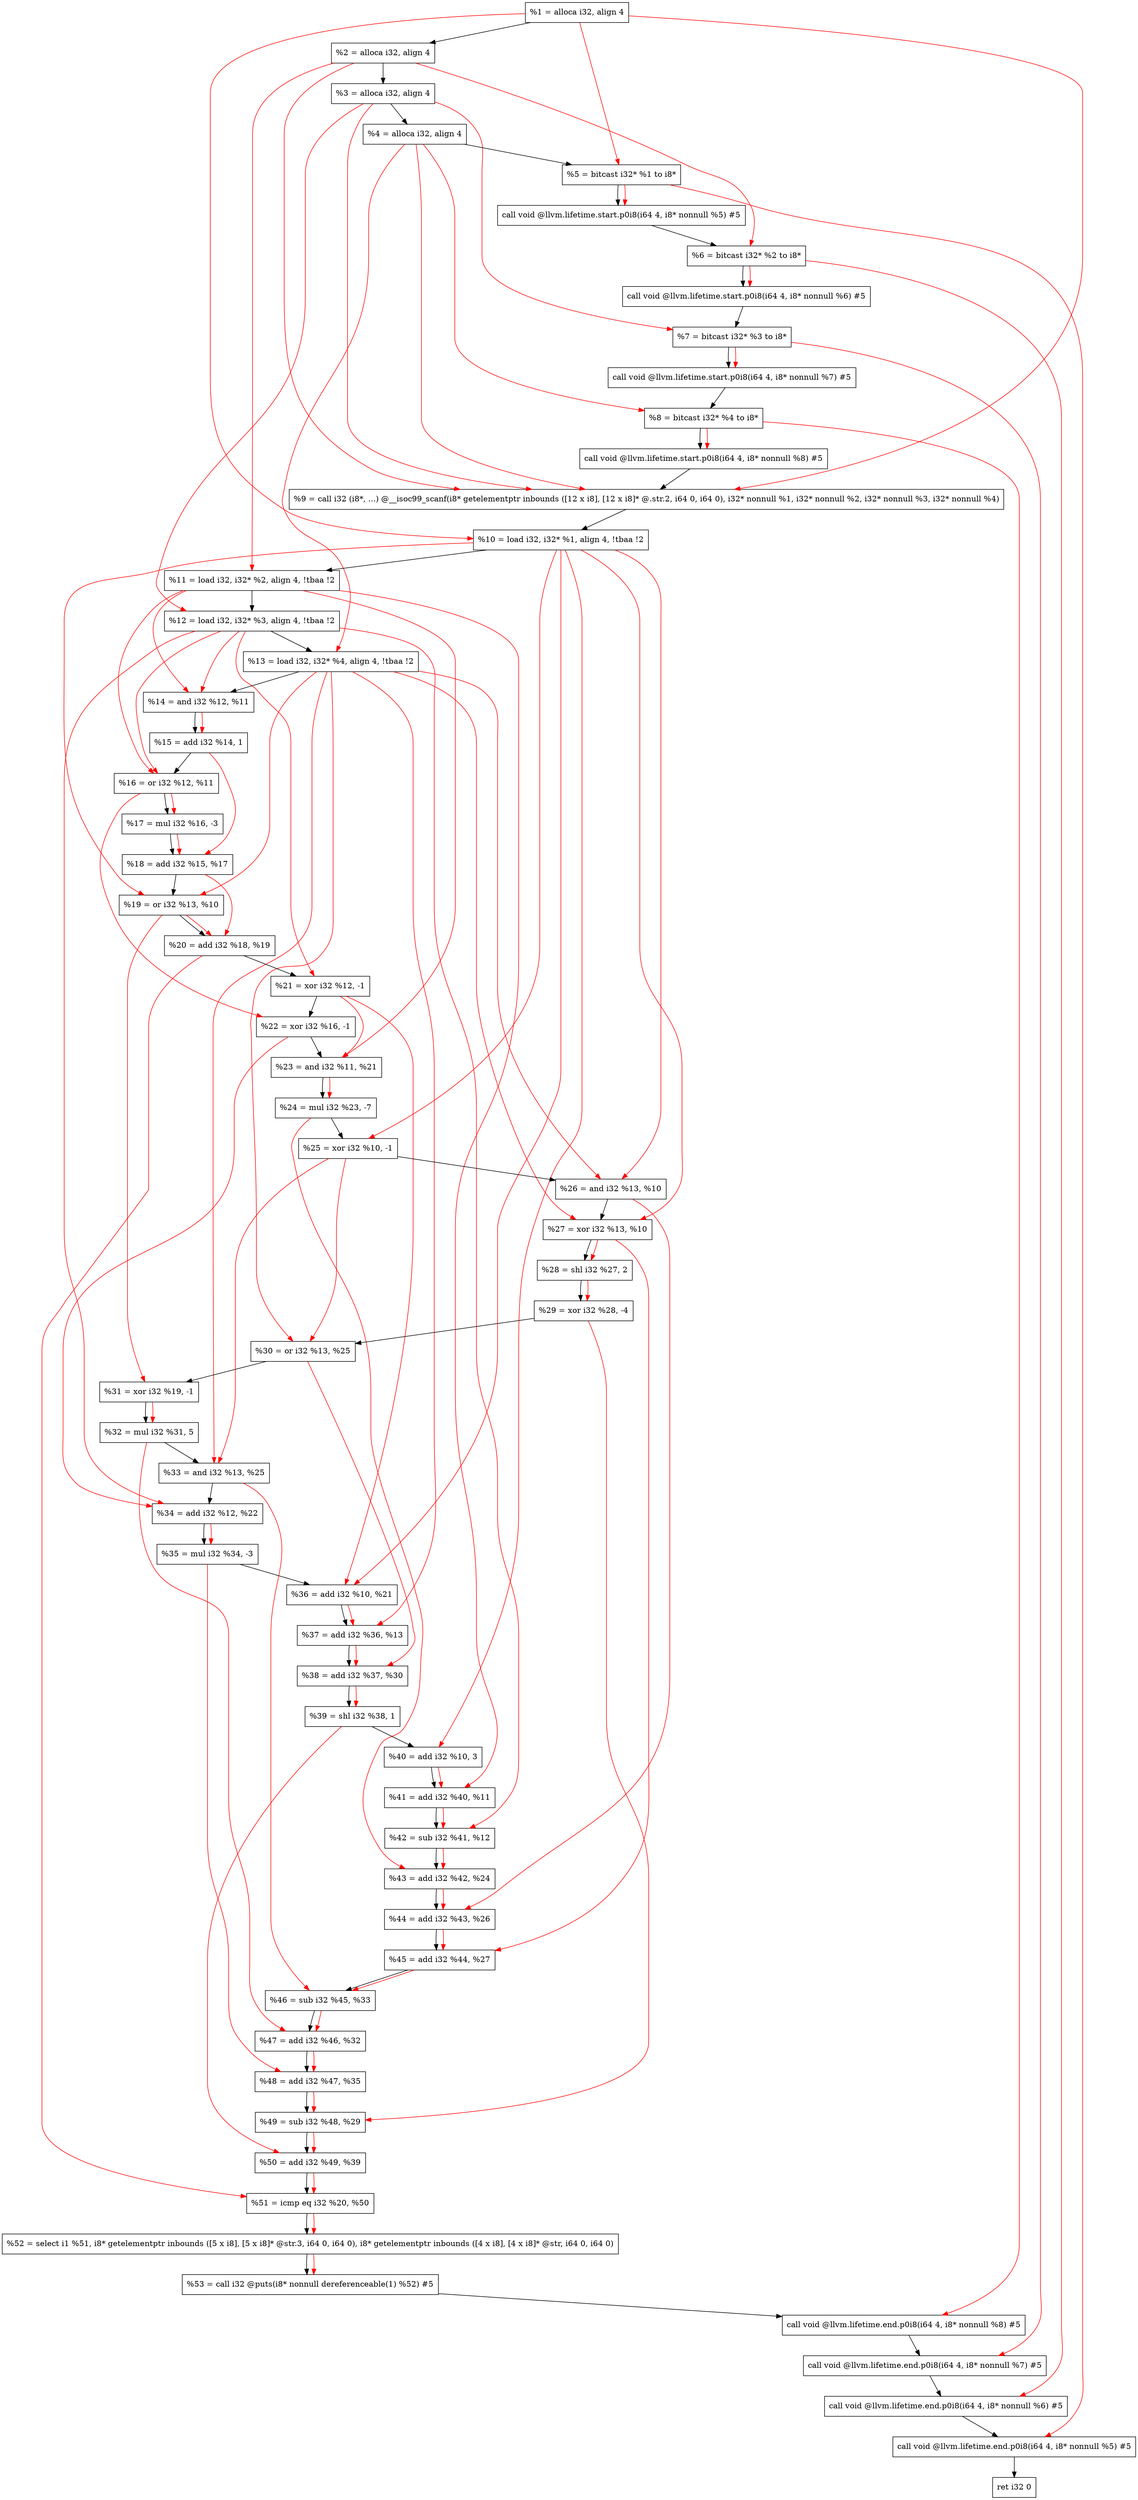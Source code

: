 digraph "DFG for'main' function" {
	Node0x2332b08[shape=record, label="  %1 = alloca i32, align 4"];
	Node0x2332b88[shape=record, label="  %2 = alloca i32, align 4"];
	Node0x2332c18[shape=record, label="  %3 = alloca i32, align 4"];
	Node0x2332c78[shape=record, label="  %4 = alloca i32, align 4"];
	Node0x2332d28[shape=record, label="  %5 = bitcast i32* %1 to i8*"];
	Node0x2333158[shape=record, label="  call void @llvm.lifetime.start.p0i8(i64 4, i8* nonnull %5) #5"];
	Node0x2333238[shape=record, label="  %6 = bitcast i32* %2 to i8*"];
	Node0x2333338[shape=record, label="  call void @llvm.lifetime.start.p0i8(i64 4, i8* nonnull %6) #5"];
	Node0x23333f8[shape=record, label="  %7 = bitcast i32* %3 to i8*"];
	Node0x23334a8[shape=record, label="  call void @llvm.lifetime.start.p0i8(i64 4, i8* nonnull %7) #5"];
	Node0x2333568[shape=record, label="  %8 = bitcast i32* %4 to i8*"];
	Node0x2333618[shape=record, label="  call void @llvm.lifetime.start.p0i8(i64 4, i8* nonnull %8) #5"];
	Node0x232dae0[shape=record, label="  %9 = call i32 (i8*, ...) @__isoc99_scanf(i8* getelementptr inbounds ([12 x i8], [12 x i8]* @.str.2, i64 0, i64 0), i32* nonnull %1, i32* nonnull %2, i32* nonnull %3, i32* nonnull %4)"];
	Node0x2333818[shape=record, label="  %10 = load i32, i32* %1, align 4, !tbaa !2"];
	Node0x2334788[shape=record, label="  %11 = load i32, i32* %2, align 4, !tbaa !2"];
	Node0x2334df8[shape=record, label="  %12 = load i32, i32* %3, align 4, !tbaa !2"];
	Node0x2334e58[shape=record, label="  %13 = load i32, i32* %4, align 4, !tbaa !2"];
	Node0x2334ed0[shape=record, label="  %14 = and i32 %12, %11"];
	Node0x2334f40[shape=record, label="  %15 = add i32 %14, 1"];
	Node0x2334fb0[shape=record, label="  %16 = or i32 %12, %11"];
	Node0x2335020[shape=record, label="  %17 = mul i32 %16, -3"];
	Node0x2335090[shape=record, label="  %18 = add i32 %15, %17"];
	Node0x2335100[shape=record, label="  %19 = or i32 %13, %10"];
	Node0x2335170[shape=record, label="  %20 = add i32 %18, %19"];
	Node0x23351e0[shape=record, label="  %21 = xor i32 %12, -1"];
	Node0x2335250[shape=record, label="  %22 = xor i32 %16, -1"];
	Node0x23352c0[shape=record, label="  %23 = and i32 %11, %21"];
	Node0x2335330[shape=record, label="  %24 = mul i32 %23, -7"];
	Node0x23353a0[shape=record, label="  %25 = xor i32 %10, -1"];
	Node0x2335410[shape=record, label="  %26 = and i32 %13, %10"];
	Node0x2335480[shape=record, label="  %27 = xor i32 %13, %10"];
	Node0x23354f0[shape=record, label="  %28 = shl i32 %27, 2"];
	Node0x2335560[shape=record, label="  %29 = xor i32 %28, -4"];
	Node0x23355d0[shape=record, label="  %30 = or i32 %13, %25"];
	Node0x2335640[shape=record, label="  %31 = xor i32 %19, -1"];
	Node0x23356b0[shape=record, label="  %32 = mul i32 %31, 5"];
	Node0x2335720[shape=record, label="  %33 = and i32 %13, %25"];
	Node0x2335790[shape=record, label="  %34 = add i32 %12, %22"];
	Node0x2335800[shape=record, label="  %35 = mul i32 %34, -3"];
	Node0x2335870[shape=record, label="  %36 = add i32 %10, %21"];
	Node0x23358e0[shape=record, label="  %37 = add i32 %36, %13"];
	Node0x2335950[shape=record, label="  %38 = add i32 %37, %30"];
	Node0x23359c0[shape=record, label="  %39 = shl i32 %38, 1"];
	Node0x2335a30[shape=record, label="  %40 = add i32 %10, 3"];
	Node0x2335aa0[shape=record, label="  %41 = add i32 %40, %11"];
	Node0x2335b10[shape=record, label="  %42 = sub i32 %41, %12"];
	Node0x2335b80[shape=record, label="  %43 = add i32 %42, %24"];
	Node0x2335bf0[shape=record, label="  %44 = add i32 %43, %26"];
	Node0x2335c60[shape=record, label="  %45 = add i32 %44, %27"];
	Node0x2335cd0[shape=record, label="  %46 = sub i32 %45, %33"];
	Node0x2335d40[shape=record, label="  %47 = add i32 %46, %32"];
	Node0x2335db0[shape=record, label="  %48 = add i32 %47, %35"];
	Node0x2335e20[shape=record, label="  %49 = sub i32 %48, %29"];
	Node0x2335e90[shape=record, label="  %50 = add i32 %49, %39"];
	Node0x2335f00[shape=record, label="  %51 = icmp eq i32 %20, %50"];
	Node0x22d28b8[shape=record, label="  %52 = select i1 %51, i8* getelementptr inbounds ([5 x i8], [5 x i8]* @str.3, i64 0, i64 0), i8* getelementptr inbounds ([4 x i8], [4 x i8]* @str, i64 0, i64 0)"];
	Node0x2335f90[shape=record, label="  %53 = call i32 @puts(i8* nonnull dereferenceable(1) %52) #5"];
	Node0x2336238[shape=record, label="  call void @llvm.lifetime.end.p0i8(i64 4, i8* nonnull %8) #5"];
	Node0x2336398[shape=record, label="  call void @llvm.lifetime.end.p0i8(i64 4, i8* nonnull %7) #5"];
	Node0x23364a8[shape=record, label="  call void @llvm.lifetime.end.p0i8(i64 4, i8* nonnull %6) #5"];
	Node0x23365b8[shape=record, label="  call void @llvm.lifetime.end.p0i8(i64 4, i8* nonnull %5) #5"];
	Node0x2336678[shape=record, label="  ret i32 0"];
	Node0x2332b08 -> Node0x2332b88;
	Node0x2332b88 -> Node0x2332c18;
	Node0x2332c18 -> Node0x2332c78;
	Node0x2332c78 -> Node0x2332d28;
	Node0x2332d28 -> Node0x2333158;
	Node0x2333158 -> Node0x2333238;
	Node0x2333238 -> Node0x2333338;
	Node0x2333338 -> Node0x23333f8;
	Node0x23333f8 -> Node0x23334a8;
	Node0x23334a8 -> Node0x2333568;
	Node0x2333568 -> Node0x2333618;
	Node0x2333618 -> Node0x232dae0;
	Node0x232dae0 -> Node0x2333818;
	Node0x2333818 -> Node0x2334788;
	Node0x2334788 -> Node0x2334df8;
	Node0x2334df8 -> Node0x2334e58;
	Node0x2334e58 -> Node0x2334ed0;
	Node0x2334ed0 -> Node0x2334f40;
	Node0x2334f40 -> Node0x2334fb0;
	Node0x2334fb0 -> Node0x2335020;
	Node0x2335020 -> Node0x2335090;
	Node0x2335090 -> Node0x2335100;
	Node0x2335100 -> Node0x2335170;
	Node0x2335170 -> Node0x23351e0;
	Node0x23351e0 -> Node0x2335250;
	Node0x2335250 -> Node0x23352c0;
	Node0x23352c0 -> Node0x2335330;
	Node0x2335330 -> Node0x23353a0;
	Node0x23353a0 -> Node0x2335410;
	Node0x2335410 -> Node0x2335480;
	Node0x2335480 -> Node0x23354f0;
	Node0x23354f0 -> Node0x2335560;
	Node0x2335560 -> Node0x23355d0;
	Node0x23355d0 -> Node0x2335640;
	Node0x2335640 -> Node0x23356b0;
	Node0x23356b0 -> Node0x2335720;
	Node0x2335720 -> Node0x2335790;
	Node0x2335790 -> Node0x2335800;
	Node0x2335800 -> Node0x2335870;
	Node0x2335870 -> Node0x23358e0;
	Node0x23358e0 -> Node0x2335950;
	Node0x2335950 -> Node0x23359c0;
	Node0x23359c0 -> Node0x2335a30;
	Node0x2335a30 -> Node0x2335aa0;
	Node0x2335aa0 -> Node0x2335b10;
	Node0x2335b10 -> Node0x2335b80;
	Node0x2335b80 -> Node0x2335bf0;
	Node0x2335bf0 -> Node0x2335c60;
	Node0x2335c60 -> Node0x2335cd0;
	Node0x2335cd0 -> Node0x2335d40;
	Node0x2335d40 -> Node0x2335db0;
	Node0x2335db0 -> Node0x2335e20;
	Node0x2335e20 -> Node0x2335e90;
	Node0x2335e90 -> Node0x2335f00;
	Node0x2335f00 -> Node0x22d28b8;
	Node0x22d28b8 -> Node0x2335f90;
	Node0x2335f90 -> Node0x2336238;
	Node0x2336238 -> Node0x2336398;
	Node0x2336398 -> Node0x23364a8;
	Node0x23364a8 -> Node0x23365b8;
	Node0x23365b8 -> Node0x2336678;
edge [color=red]
	Node0x2332b08 -> Node0x2332d28;
	Node0x2332d28 -> Node0x2333158;
	Node0x2332b88 -> Node0x2333238;
	Node0x2333238 -> Node0x2333338;
	Node0x2332c18 -> Node0x23333f8;
	Node0x23333f8 -> Node0x23334a8;
	Node0x2332c78 -> Node0x2333568;
	Node0x2333568 -> Node0x2333618;
	Node0x2332b08 -> Node0x232dae0;
	Node0x2332b88 -> Node0x232dae0;
	Node0x2332c18 -> Node0x232dae0;
	Node0x2332c78 -> Node0x232dae0;
	Node0x2332b08 -> Node0x2333818;
	Node0x2332b88 -> Node0x2334788;
	Node0x2332c18 -> Node0x2334df8;
	Node0x2332c78 -> Node0x2334e58;
	Node0x2334df8 -> Node0x2334ed0;
	Node0x2334788 -> Node0x2334ed0;
	Node0x2334ed0 -> Node0x2334f40;
	Node0x2334df8 -> Node0x2334fb0;
	Node0x2334788 -> Node0x2334fb0;
	Node0x2334fb0 -> Node0x2335020;
	Node0x2334f40 -> Node0x2335090;
	Node0x2335020 -> Node0x2335090;
	Node0x2334e58 -> Node0x2335100;
	Node0x2333818 -> Node0x2335100;
	Node0x2335090 -> Node0x2335170;
	Node0x2335100 -> Node0x2335170;
	Node0x2334df8 -> Node0x23351e0;
	Node0x2334fb0 -> Node0x2335250;
	Node0x2334788 -> Node0x23352c0;
	Node0x23351e0 -> Node0x23352c0;
	Node0x23352c0 -> Node0x2335330;
	Node0x2333818 -> Node0x23353a0;
	Node0x2334e58 -> Node0x2335410;
	Node0x2333818 -> Node0x2335410;
	Node0x2334e58 -> Node0x2335480;
	Node0x2333818 -> Node0x2335480;
	Node0x2335480 -> Node0x23354f0;
	Node0x23354f0 -> Node0x2335560;
	Node0x2334e58 -> Node0x23355d0;
	Node0x23353a0 -> Node0x23355d0;
	Node0x2335100 -> Node0x2335640;
	Node0x2335640 -> Node0x23356b0;
	Node0x2334e58 -> Node0x2335720;
	Node0x23353a0 -> Node0x2335720;
	Node0x2334df8 -> Node0x2335790;
	Node0x2335250 -> Node0x2335790;
	Node0x2335790 -> Node0x2335800;
	Node0x2333818 -> Node0x2335870;
	Node0x23351e0 -> Node0x2335870;
	Node0x2335870 -> Node0x23358e0;
	Node0x2334e58 -> Node0x23358e0;
	Node0x23358e0 -> Node0x2335950;
	Node0x23355d0 -> Node0x2335950;
	Node0x2335950 -> Node0x23359c0;
	Node0x2333818 -> Node0x2335a30;
	Node0x2335a30 -> Node0x2335aa0;
	Node0x2334788 -> Node0x2335aa0;
	Node0x2335aa0 -> Node0x2335b10;
	Node0x2334df8 -> Node0x2335b10;
	Node0x2335b10 -> Node0x2335b80;
	Node0x2335330 -> Node0x2335b80;
	Node0x2335b80 -> Node0x2335bf0;
	Node0x2335410 -> Node0x2335bf0;
	Node0x2335bf0 -> Node0x2335c60;
	Node0x2335480 -> Node0x2335c60;
	Node0x2335c60 -> Node0x2335cd0;
	Node0x2335720 -> Node0x2335cd0;
	Node0x2335cd0 -> Node0x2335d40;
	Node0x23356b0 -> Node0x2335d40;
	Node0x2335d40 -> Node0x2335db0;
	Node0x2335800 -> Node0x2335db0;
	Node0x2335db0 -> Node0x2335e20;
	Node0x2335560 -> Node0x2335e20;
	Node0x2335e20 -> Node0x2335e90;
	Node0x23359c0 -> Node0x2335e90;
	Node0x2335170 -> Node0x2335f00;
	Node0x2335e90 -> Node0x2335f00;
	Node0x2335f00 -> Node0x22d28b8;
	Node0x22d28b8 -> Node0x2335f90;
	Node0x2333568 -> Node0x2336238;
	Node0x23333f8 -> Node0x2336398;
	Node0x2333238 -> Node0x23364a8;
	Node0x2332d28 -> Node0x23365b8;
}
